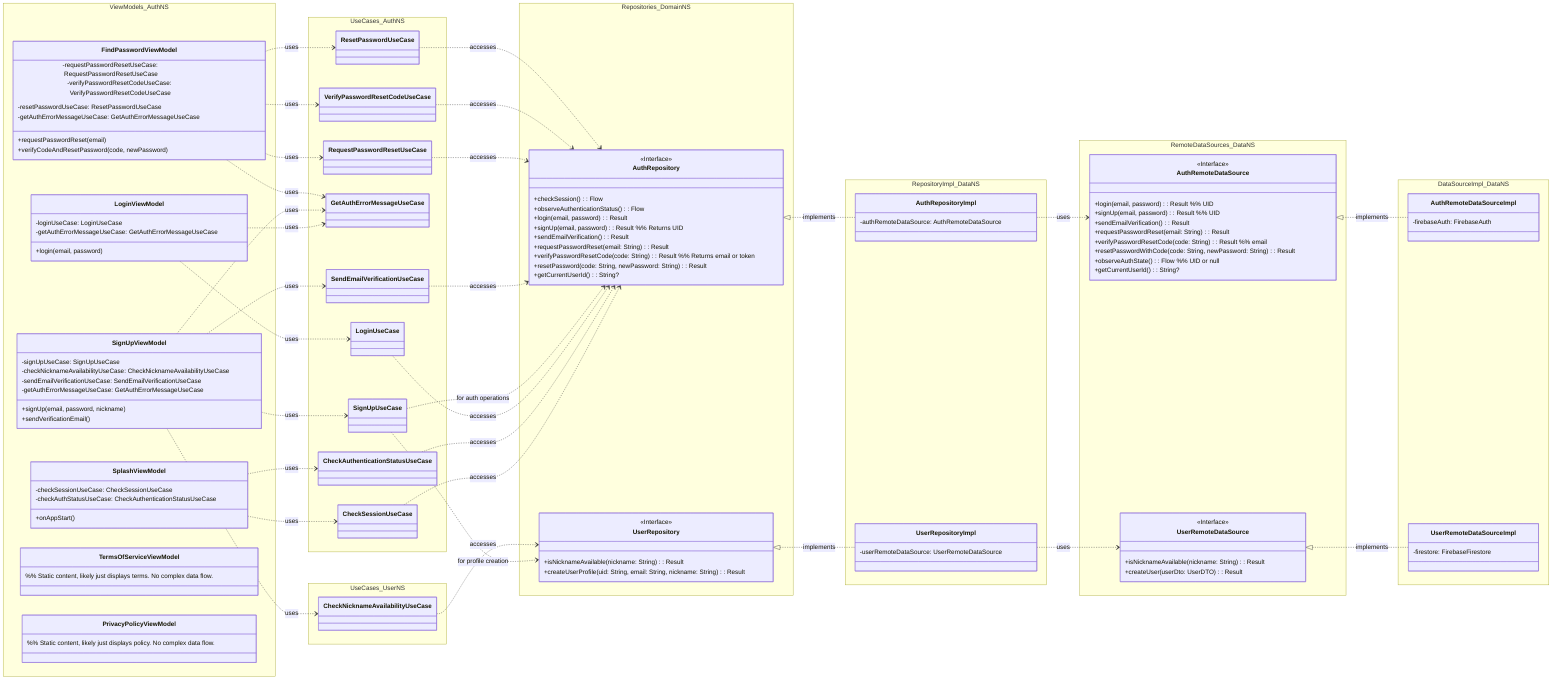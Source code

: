 classDiagram
    title Auth Feature Architecture
    %% This diagram illustrates the architecture of the Authentication feature,
    %% following a layered approach: Feature (ViewModels) -> Domain (UseCases, Repository Interfaces) -> Data (Repository Implementations, DataSources).
    %% Data Flow: External services (e.g., Firebase Auth, Firestore) are accessed by DataSource Implementations,
    %% which are abstracted by DataSource Interfaces. Repository Implementations use these DataSource Interfaces
    %% and are themselves abstracted by Repository Interfaces. UseCases consume Repository Interfaces to orchestrate
    %% domain logic, and ViewModels use UseCases to manage UI state and handle user interactions.
    %% UI (Activities/Fragments/Composables) would observe ViewModels.

    %% Feature Layer (ViewModels)
    %% ViewModels are responsible for preparing and managing data for the UI.
    %% They interact with UseCases to get data and process user actions.
    %% UI models are implicitly managed here, often as StateFlow/LiveData exposed to the UI.
    subgraph Feature Layer - ViewModels
        direction LR
        namespace ViewModels_AuthNS {
            class SplashViewModel {
                -checkSessionUseCase: CheckSessionUseCase
                -checkAuthStatusUseCase: CheckAuthenticationStatusUseCase
                +onAppStart()
            }

            class LoginViewModel {
                -loginUseCase: LoginUseCase
                -getAuthErrorMessageUseCase: GetAuthErrorMessageUseCase
                +login(email, password)
            }

            class SignUpViewModel {
                -signUpUseCase: SignUpUseCase
                -checkNicknameAvailabilityUseCase: CheckNicknameAvailabilityUseCase
                -sendEmailVerificationUseCase: SendEmailVerificationUseCase
                -getAuthErrorMessageUseCase: GetAuthErrorMessageUseCase
                +signUp(email, password, nickname)
                +sendVerificationEmail()
            }

            class FindPasswordViewModel {
                -requestPasswordResetUseCase: RequestPasswordResetUseCase
                -verifyPasswordResetCodeUseCase: VerifyPasswordResetCodeUseCase
                -resetPasswordUseCase: ResetPasswordUseCase
                -getAuthErrorMessageUseCase: GetAuthErrorMessageUseCase
                +requestPasswordReset(email)
                +verifyCodeAndResetPassword(code, newPassword)
            }

            class TermsOfServiceViewModel { %% Static content, likely just displays terms. No complex data flow.
            }
            class PrivacyPolicyViewModel { %% Static content, likely just displays policy. No complex data flow.
            }
        }
    end
    %% Existing notes provide basic descriptions, new notes aim to elaborate on roles and flow.
    %% note for SplashViewModel "스플래시 화면 UI 로직 및 세션 확인"
    %% note for LoginViewModel "로그인 화면 UI 로직"
    %% note for SignUpViewModel "회원가입 화면 UI 로직"
    %% note for FindPasswordViewModel "비밀번호 찾기 화면 UI 로직"
    %% note for TermsOfServiceViewModel "서비스 이용약관 표시"
    %% note for PrivacyPolicyViewModel "개인정보처리방침 표시"

    %% Domain Layer (UseCases & Repository Interfaces)
    %% UseCases encapsulate specific business logic operations. They are called by ViewModels.
    %% Repository Interfaces define contracts for data access, abstracting the Data layer.
    %% Domain models are used here, representing core business entities/data structures.
    subgraph Domain Layer
        direction LR
        namespace UseCases_AuthNS {
            class CheckSessionUseCase
            class CheckAuthenticationStatusUseCase
            class LoginUseCase
            class GetAuthErrorMessageUseCase
            class SignUpUseCase
            class SendEmailVerificationUseCase
            class RequestPasswordResetUseCase
            class VerifyPasswordResetCodeUseCase
            class ResetPasswordUseCase
        }
        namespace UseCases_UserNS {
            class CheckNicknameAvailabilityUseCase
        }

        namespace Repositories_DomainNS {
            class AuthRepository {
                <<Interface>>
                +checkSession(): Flow<Boolean>
                +observeAuthenticationStatus(): Flow<Boolean>
                +login(email, password): Result<Unit>
                +signUp(email, password): Result<String> %% Returns UID
                +sendEmailVerification(): Result<Unit>
                +requestPasswordReset(email: String): Result<Unit>
                +verifyPasswordResetCode(code: String): Result<String> %% Returns email or token
                +resetPassword(code: String, newPassword: String): Result<Unit>
                +getCurrentUserId(): String?
            }

            class UserRepository {
                <<Interface>>
                +isNicknameAvailable(nickname: String): Result<Boolean>
                +createUserProfile(uid: String, email: String, nickname: String): Result<Unit>
            }
        }
        %% note for UserRepository "사용자 데이터 접근 추상화 인터페이스 (Auth에서 일부 사용)" (Covered by new note)
    end

    %% Data Layer (Repository Implementation & Remote DataSources - Local Excluded)
    %% Repository Implementations provide concrete implementations of Repository Interfaces using DataSources.
    %% DataSource Interfaces define contracts for accessing specific data sources (remote or local).
    %% DataSource Implementations provide concrete implementations for these interfaces (e.g., using Firebase).
    %% Data models (DTOs - Data Transfer Objects) are typically used at this layer for communication with external services.
    subgraph Data Layer
        direction LR
        namespace RepositoryImpl_DataNS {
            class AuthRepositoryImpl {
                -authRemoteDataSource: AuthRemoteDataSource
            }
            class UserRepositoryImpl {
                -userRemoteDataSource: UserRemoteDataSource
            }
        }
        %% note for AuthRepositoryImpl "AuthRepository 구현체 (Remote)" (Covered)
        %% note for UserRepositoryImpl "UserRepository 구현체 (Remote, Auth에서 사용되는 부분)" (Covered)

        namespace RemoteDataSources_DataNS {
            class AuthRemoteDataSource {
                <<Interface>>
                +login(email, password): Result<String> %% UID
                +signUp(email, password): Result<String> %% UID
                +sendEmailVerification(): Result<Unit>
                +requestPasswordReset(email: String): Result<Unit>
                +verifyPasswordResetCode(code: String): Result<String> %% email
                +resetPasswordWithCode(code: String, newPassword: String): Result<Unit>
                +observeAuthState(): Flow<String?> %% UID or null
                +getCurrentUserId(): String?
            }
            class UserRemoteDataSource {
                <<Interface>>
                +isNicknameAvailable(nickname: String): Result<Boolean>
                +createUser(userDto: UserDTO): Result<Unit>
            }
        }
        %% note for AuthRemoteDataSource "원격 인증 서비스(Firebase Auth) 통신" (Covered)
        %% note for UserRemoteDataSource "원격 사용자 데이터 서비스(Firestore) 통신 (Auth에서 사용되는 부분)" (Covered)

        namespace DataSourceImpl_DataNS {
            class AuthRemoteDataSourceImpl {
                -firebaseAuth: FirebaseAuth
            }
            class UserRemoteDataSourceImpl {
                -firestore: FirebaseFirestore
            }
        }
    end

    %% ===== Relationships =====
    %% ViewModel -> UseCase
    SplashViewModel ..> CheckSessionUseCase : uses
    SplashViewModel ..> CheckAuthenticationStatusUseCase : uses
    LoginViewModel ..> LoginUseCase : uses
    LoginViewModel ..> GetAuthErrorMessageUseCase : uses
    SignUpViewModel ..> SignUpUseCase : uses
    SignUpViewModel ..> CheckNicknameAvailabilityUseCase : uses
    SignUpViewModel ..> SendEmailVerificationUseCase : uses
    SignUpViewModel ..> GetAuthErrorMessageUseCase : uses
    FindPasswordViewModel ..> RequestPasswordResetUseCase : uses
    FindPasswordViewModel ..> VerifyPasswordResetCodeUseCase : uses
    FindPasswordViewModel ..> ResetPasswordUseCase : uses
    FindPasswordViewModel ..> GetAuthErrorMessageUseCase : uses

    %% UseCase -> Repository Interface
    CheckSessionUseCase ..> AuthRepository : accesses
    CheckAuthenticationStatusUseCase ..> AuthRepository : accesses
    LoginUseCase ..> AuthRepository : accesses
    SignUpUseCase ..> AuthRepository : for auth operations
    SignUpUseCase ..> UserRepository : for profile creation
    SendEmailVerificationUseCase ..> AuthRepository : accesses
    RequestPasswordResetUseCase ..> AuthRepository : accesses
    VerifyPasswordResetCodeUseCase ..> AuthRepository : accesses
    ResetPasswordUseCase ..> AuthRepository : accesses
    CheckNicknameAvailabilityUseCase ..> UserRepository : accesses

    %% Repository Implementation -> Repository Interface
    AuthRepository <|.. AuthRepositoryImpl : implements
    UserRepository <|.. UserRepositoryImpl : implements

    %% Repository Implementation -> DataSource Interface (Remote Only)
    AuthRepositoryImpl ..> AuthRemoteDataSource : uses
    UserRepositoryImpl ..> UserRemoteDataSource : uses

    %% DataSource Implementation -> DataSource Interface
    AuthRemoteDataSource <|.. AuthRemoteDataSourceImpl : implements
    UserRemoteDataSource <|.. UserRemoteDataSourceImpl : implements